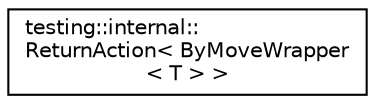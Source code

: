 digraph "Иерархия классов. Графический вид."
{
 // LATEX_PDF_SIZE
  edge [fontname="Helvetica",fontsize="10",labelfontname="Helvetica",labelfontsize="10"];
  node [fontname="Helvetica",fontsize="10",shape=record];
  rankdir="LR";
  Node0 [label="testing::internal::\lReturnAction\< ByMoveWrapper\l\< T \> \>",height=0.2,width=0.4,color="black", fillcolor="white", style="filled",URL="$classtesting_1_1internal_1_1ReturnAction_3_01ByMoveWrapper_3_01T_01_4_01_4.html",tooltip=" "];
}
